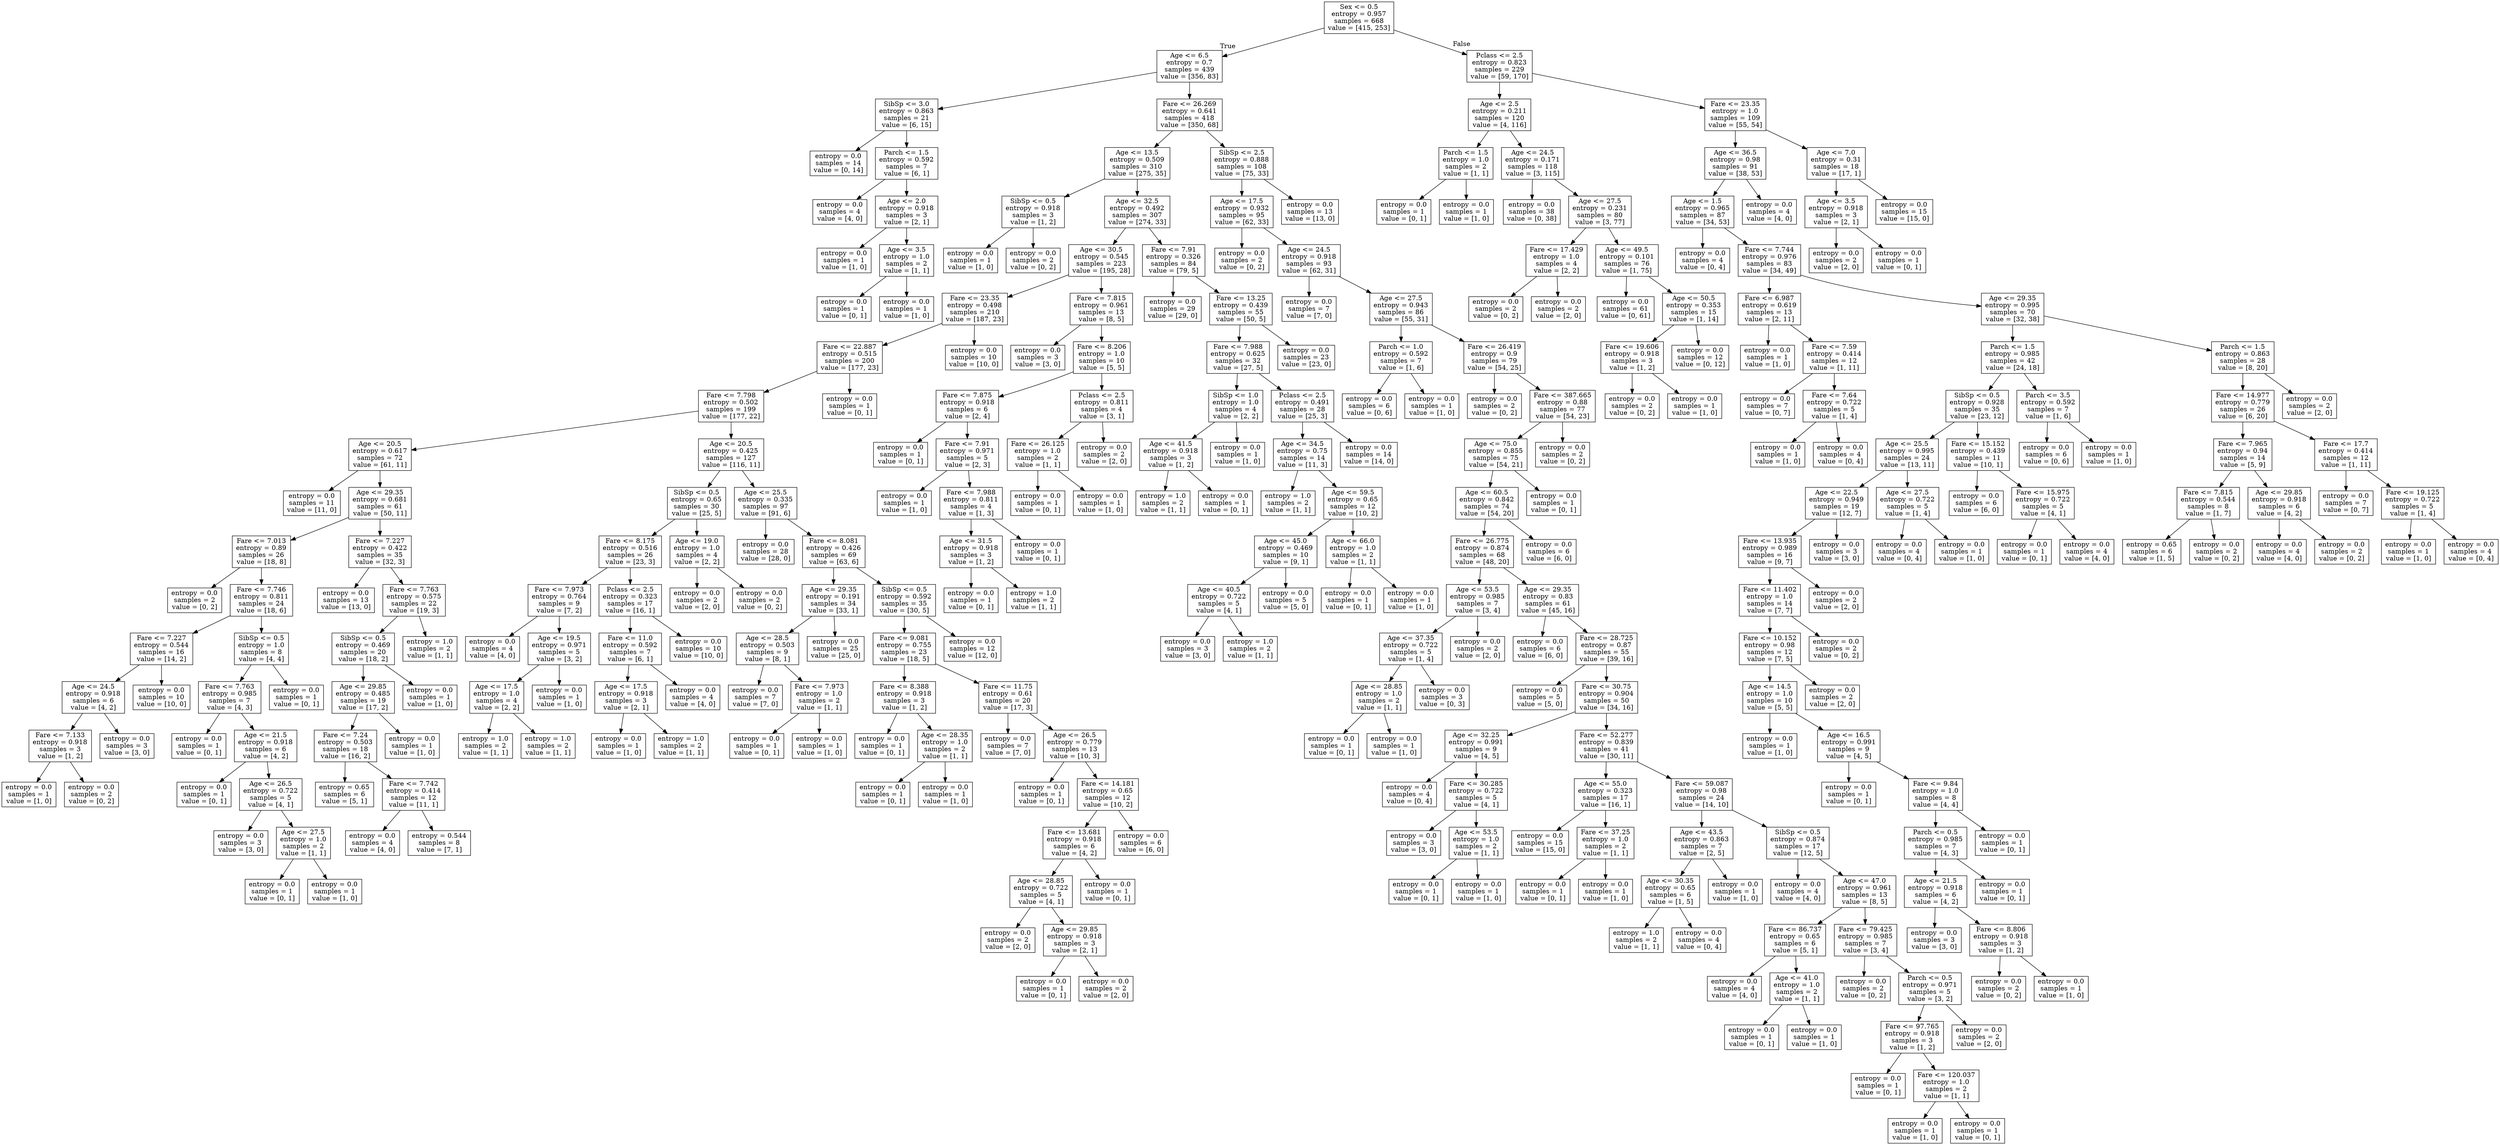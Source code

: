digraph Tree {
node [shape=box] ;
0 [label="Sex <= 0.5\nentropy = 0.957\nsamples = 668\nvalue = [415, 253]"] ;
1 [label="Age <= 6.5\nentropy = 0.7\nsamples = 439\nvalue = [356, 83]"] ;
0 -> 1 [labeldistance=2.5, labelangle=45, headlabel="True"] ;
2 [label="SibSp <= 3.0\nentropy = 0.863\nsamples = 21\nvalue = [6, 15]"] ;
1 -> 2 ;
3 [label="entropy = 0.0\nsamples = 14\nvalue = [0, 14]"] ;
2 -> 3 ;
4 [label="Parch <= 1.5\nentropy = 0.592\nsamples = 7\nvalue = [6, 1]"] ;
2 -> 4 ;
5 [label="entropy = 0.0\nsamples = 4\nvalue = [4, 0]"] ;
4 -> 5 ;
6 [label="Age <= 2.0\nentropy = 0.918\nsamples = 3\nvalue = [2, 1]"] ;
4 -> 6 ;
7 [label="entropy = 0.0\nsamples = 1\nvalue = [1, 0]"] ;
6 -> 7 ;
8 [label="Age <= 3.5\nentropy = 1.0\nsamples = 2\nvalue = [1, 1]"] ;
6 -> 8 ;
9 [label="entropy = 0.0\nsamples = 1\nvalue = [0, 1]"] ;
8 -> 9 ;
10 [label="entropy = 0.0\nsamples = 1\nvalue = [1, 0]"] ;
8 -> 10 ;
11 [label="Fare <= 26.269\nentropy = 0.641\nsamples = 418\nvalue = [350, 68]"] ;
1 -> 11 ;
12 [label="Age <= 13.5\nentropy = 0.509\nsamples = 310\nvalue = [275, 35]"] ;
11 -> 12 ;
13 [label="SibSp <= 0.5\nentropy = 0.918\nsamples = 3\nvalue = [1, 2]"] ;
12 -> 13 ;
14 [label="entropy = 0.0\nsamples = 1\nvalue = [1, 0]"] ;
13 -> 14 ;
15 [label="entropy = 0.0\nsamples = 2\nvalue = [0, 2]"] ;
13 -> 15 ;
16 [label="Age <= 32.5\nentropy = 0.492\nsamples = 307\nvalue = [274, 33]"] ;
12 -> 16 ;
17 [label="Age <= 30.5\nentropy = 0.545\nsamples = 223\nvalue = [195, 28]"] ;
16 -> 17 ;
18 [label="Fare <= 23.35\nentropy = 0.498\nsamples = 210\nvalue = [187, 23]"] ;
17 -> 18 ;
19 [label="Fare <= 22.887\nentropy = 0.515\nsamples = 200\nvalue = [177, 23]"] ;
18 -> 19 ;
20 [label="Fare <= 7.798\nentropy = 0.502\nsamples = 199\nvalue = [177, 22]"] ;
19 -> 20 ;
21 [label="Age <= 20.5\nentropy = 0.617\nsamples = 72\nvalue = [61, 11]"] ;
20 -> 21 ;
22 [label="entropy = 0.0\nsamples = 11\nvalue = [11, 0]"] ;
21 -> 22 ;
23 [label="Age <= 29.35\nentropy = 0.681\nsamples = 61\nvalue = [50, 11]"] ;
21 -> 23 ;
24 [label="Fare <= 7.013\nentropy = 0.89\nsamples = 26\nvalue = [18, 8]"] ;
23 -> 24 ;
25 [label="entropy = 0.0\nsamples = 2\nvalue = [0, 2]"] ;
24 -> 25 ;
26 [label="Fare <= 7.746\nentropy = 0.811\nsamples = 24\nvalue = [18, 6]"] ;
24 -> 26 ;
27 [label="Fare <= 7.227\nentropy = 0.544\nsamples = 16\nvalue = [14, 2]"] ;
26 -> 27 ;
28 [label="Age <= 24.5\nentropy = 0.918\nsamples = 6\nvalue = [4, 2]"] ;
27 -> 28 ;
29 [label="Fare <= 7.133\nentropy = 0.918\nsamples = 3\nvalue = [1, 2]"] ;
28 -> 29 ;
30 [label="entropy = 0.0\nsamples = 1\nvalue = [1, 0]"] ;
29 -> 30 ;
31 [label="entropy = 0.0\nsamples = 2\nvalue = [0, 2]"] ;
29 -> 31 ;
32 [label="entropy = 0.0\nsamples = 3\nvalue = [3, 0]"] ;
28 -> 32 ;
33 [label="entropy = 0.0\nsamples = 10\nvalue = [10, 0]"] ;
27 -> 33 ;
34 [label="SibSp <= 0.5\nentropy = 1.0\nsamples = 8\nvalue = [4, 4]"] ;
26 -> 34 ;
35 [label="Fare <= 7.763\nentropy = 0.985\nsamples = 7\nvalue = [4, 3]"] ;
34 -> 35 ;
36 [label="entropy = 0.0\nsamples = 1\nvalue = [0, 1]"] ;
35 -> 36 ;
37 [label="Age <= 21.5\nentropy = 0.918\nsamples = 6\nvalue = [4, 2]"] ;
35 -> 37 ;
38 [label="entropy = 0.0\nsamples = 1\nvalue = [0, 1]"] ;
37 -> 38 ;
39 [label="Age <= 26.5\nentropy = 0.722\nsamples = 5\nvalue = [4, 1]"] ;
37 -> 39 ;
40 [label="entropy = 0.0\nsamples = 3\nvalue = [3, 0]"] ;
39 -> 40 ;
41 [label="Age <= 27.5\nentropy = 1.0\nsamples = 2\nvalue = [1, 1]"] ;
39 -> 41 ;
42 [label="entropy = 0.0\nsamples = 1\nvalue = [0, 1]"] ;
41 -> 42 ;
43 [label="entropy = 0.0\nsamples = 1\nvalue = [1, 0]"] ;
41 -> 43 ;
44 [label="entropy = 0.0\nsamples = 1\nvalue = [0, 1]"] ;
34 -> 44 ;
45 [label="Fare <= 7.227\nentropy = 0.422\nsamples = 35\nvalue = [32, 3]"] ;
23 -> 45 ;
46 [label="entropy = 0.0\nsamples = 13\nvalue = [13, 0]"] ;
45 -> 46 ;
47 [label="Fare <= 7.763\nentropy = 0.575\nsamples = 22\nvalue = [19, 3]"] ;
45 -> 47 ;
48 [label="SibSp <= 0.5\nentropy = 0.469\nsamples = 20\nvalue = [18, 2]"] ;
47 -> 48 ;
49 [label="Age <= 29.85\nentropy = 0.485\nsamples = 19\nvalue = [17, 2]"] ;
48 -> 49 ;
50 [label="Fare <= 7.24\nentropy = 0.503\nsamples = 18\nvalue = [16, 2]"] ;
49 -> 50 ;
51 [label="entropy = 0.65\nsamples = 6\nvalue = [5, 1]"] ;
50 -> 51 ;
52 [label="Fare <= 7.742\nentropy = 0.414\nsamples = 12\nvalue = [11, 1]"] ;
50 -> 52 ;
53 [label="entropy = 0.0\nsamples = 4\nvalue = [4, 0]"] ;
52 -> 53 ;
54 [label="entropy = 0.544\nsamples = 8\nvalue = [7, 1]"] ;
52 -> 54 ;
55 [label="entropy = 0.0\nsamples = 1\nvalue = [1, 0]"] ;
49 -> 55 ;
56 [label="entropy = 0.0\nsamples = 1\nvalue = [1, 0]"] ;
48 -> 56 ;
57 [label="entropy = 1.0\nsamples = 2\nvalue = [1, 1]"] ;
47 -> 57 ;
58 [label="Age <= 20.5\nentropy = 0.425\nsamples = 127\nvalue = [116, 11]"] ;
20 -> 58 ;
59 [label="SibSp <= 0.5\nentropy = 0.65\nsamples = 30\nvalue = [25, 5]"] ;
58 -> 59 ;
60 [label="Fare <= 8.175\nentropy = 0.516\nsamples = 26\nvalue = [23, 3]"] ;
59 -> 60 ;
61 [label="Fare <= 7.973\nentropy = 0.764\nsamples = 9\nvalue = [7, 2]"] ;
60 -> 61 ;
62 [label="entropy = 0.0\nsamples = 4\nvalue = [4, 0]"] ;
61 -> 62 ;
63 [label="Age <= 19.5\nentropy = 0.971\nsamples = 5\nvalue = [3, 2]"] ;
61 -> 63 ;
64 [label="Age <= 17.5\nentropy = 1.0\nsamples = 4\nvalue = [2, 2]"] ;
63 -> 64 ;
65 [label="entropy = 1.0\nsamples = 2\nvalue = [1, 1]"] ;
64 -> 65 ;
66 [label="entropy = 1.0\nsamples = 2\nvalue = [1, 1]"] ;
64 -> 66 ;
67 [label="entropy = 0.0\nsamples = 1\nvalue = [1, 0]"] ;
63 -> 67 ;
68 [label="Pclass <= 2.5\nentropy = 0.323\nsamples = 17\nvalue = [16, 1]"] ;
60 -> 68 ;
69 [label="Fare <= 11.0\nentropy = 0.592\nsamples = 7\nvalue = [6, 1]"] ;
68 -> 69 ;
70 [label="Age <= 17.5\nentropy = 0.918\nsamples = 3\nvalue = [2, 1]"] ;
69 -> 70 ;
71 [label="entropy = 0.0\nsamples = 1\nvalue = [1, 0]"] ;
70 -> 71 ;
72 [label="entropy = 1.0\nsamples = 2\nvalue = [1, 1]"] ;
70 -> 72 ;
73 [label="entropy = 0.0\nsamples = 4\nvalue = [4, 0]"] ;
69 -> 73 ;
74 [label="entropy = 0.0\nsamples = 10\nvalue = [10, 0]"] ;
68 -> 74 ;
75 [label="Age <= 19.0\nentropy = 1.0\nsamples = 4\nvalue = [2, 2]"] ;
59 -> 75 ;
76 [label="entropy = 0.0\nsamples = 2\nvalue = [2, 0]"] ;
75 -> 76 ;
77 [label="entropy = 0.0\nsamples = 2\nvalue = [0, 2]"] ;
75 -> 77 ;
78 [label="Age <= 25.5\nentropy = 0.335\nsamples = 97\nvalue = [91, 6]"] ;
58 -> 78 ;
79 [label="entropy = 0.0\nsamples = 28\nvalue = [28, 0]"] ;
78 -> 79 ;
80 [label="Fare <= 8.081\nentropy = 0.426\nsamples = 69\nvalue = [63, 6]"] ;
78 -> 80 ;
81 [label="Age <= 29.35\nentropy = 0.191\nsamples = 34\nvalue = [33, 1]"] ;
80 -> 81 ;
82 [label="Age <= 28.5\nentropy = 0.503\nsamples = 9\nvalue = [8, 1]"] ;
81 -> 82 ;
83 [label="entropy = 0.0\nsamples = 7\nvalue = [7, 0]"] ;
82 -> 83 ;
84 [label="Fare <= 7.973\nentropy = 1.0\nsamples = 2\nvalue = [1, 1]"] ;
82 -> 84 ;
85 [label="entropy = 0.0\nsamples = 1\nvalue = [0, 1]"] ;
84 -> 85 ;
86 [label="entropy = 0.0\nsamples = 1\nvalue = [1, 0]"] ;
84 -> 86 ;
87 [label="entropy = 0.0\nsamples = 25\nvalue = [25, 0]"] ;
81 -> 87 ;
88 [label="SibSp <= 0.5\nentropy = 0.592\nsamples = 35\nvalue = [30, 5]"] ;
80 -> 88 ;
89 [label="Fare <= 9.081\nentropy = 0.755\nsamples = 23\nvalue = [18, 5]"] ;
88 -> 89 ;
90 [label="Fare <= 8.388\nentropy = 0.918\nsamples = 3\nvalue = [1, 2]"] ;
89 -> 90 ;
91 [label="entropy = 0.0\nsamples = 1\nvalue = [0, 1]"] ;
90 -> 91 ;
92 [label="Age <= 28.35\nentropy = 1.0\nsamples = 2\nvalue = [1, 1]"] ;
90 -> 92 ;
93 [label="entropy = 0.0\nsamples = 1\nvalue = [0, 1]"] ;
92 -> 93 ;
94 [label="entropy = 0.0\nsamples = 1\nvalue = [1, 0]"] ;
92 -> 94 ;
95 [label="Fare <= 11.75\nentropy = 0.61\nsamples = 20\nvalue = [17, 3]"] ;
89 -> 95 ;
96 [label="entropy = 0.0\nsamples = 7\nvalue = [7, 0]"] ;
95 -> 96 ;
97 [label="Age <= 26.5\nentropy = 0.779\nsamples = 13\nvalue = [10, 3]"] ;
95 -> 97 ;
98 [label="entropy = 0.0\nsamples = 1\nvalue = [0, 1]"] ;
97 -> 98 ;
99 [label="Fare <= 14.181\nentropy = 0.65\nsamples = 12\nvalue = [10, 2]"] ;
97 -> 99 ;
100 [label="Fare <= 13.681\nentropy = 0.918\nsamples = 6\nvalue = [4, 2]"] ;
99 -> 100 ;
101 [label="Age <= 28.85\nentropy = 0.722\nsamples = 5\nvalue = [4, 1]"] ;
100 -> 101 ;
102 [label="entropy = 0.0\nsamples = 2\nvalue = [2, 0]"] ;
101 -> 102 ;
103 [label="Age <= 29.85\nentropy = 0.918\nsamples = 3\nvalue = [2, 1]"] ;
101 -> 103 ;
104 [label="entropy = 0.0\nsamples = 1\nvalue = [0, 1]"] ;
103 -> 104 ;
105 [label="entropy = 0.0\nsamples = 2\nvalue = [2, 0]"] ;
103 -> 105 ;
106 [label="entropy = 0.0\nsamples = 1\nvalue = [0, 1]"] ;
100 -> 106 ;
107 [label="entropy = 0.0\nsamples = 6\nvalue = [6, 0]"] ;
99 -> 107 ;
108 [label="entropy = 0.0\nsamples = 12\nvalue = [12, 0]"] ;
88 -> 108 ;
109 [label="entropy = 0.0\nsamples = 1\nvalue = [0, 1]"] ;
19 -> 109 ;
110 [label="entropy = 0.0\nsamples = 10\nvalue = [10, 0]"] ;
18 -> 110 ;
111 [label="Fare <= 7.815\nentropy = 0.961\nsamples = 13\nvalue = [8, 5]"] ;
17 -> 111 ;
112 [label="entropy = 0.0\nsamples = 3\nvalue = [3, 0]"] ;
111 -> 112 ;
113 [label="Fare <= 8.206\nentropy = 1.0\nsamples = 10\nvalue = [5, 5]"] ;
111 -> 113 ;
114 [label="Fare <= 7.875\nentropy = 0.918\nsamples = 6\nvalue = [2, 4]"] ;
113 -> 114 ;
115 [label="entropy = 0.0\nsamples = 1\nvalue = [0, 1]"] ;
114 -> 115 ;
116 [label="Fare <= 7.91\nentropy = 0.971\nsamples = 5\nvalue = [2, 3]"] ;
114 -> 116 ;
117 [label="entropy = 0.0\nsamples = 1\nvalue = [1, 0]"] ;
116 -> 117 ;
118 [label="Fare <= 7.988\nentropy = 0.811\nsamples = 4\nvalue = [1, 3]"] ;
116 -> 118 ;
119 [label="Age <= 31.5\nentropy = 0.918\nsamples = 3\nvalue = [1, 2]"] ;
118 -> 119 ;
120 [label="entropy = 0.0\nsamples = 1\nvalue = [0, 1]"] ;
119 -> 120 ;
121 [label="entropy = 1.0\nsamples = 2\nvalue = [1, 1]"] ;
119 -> 121 ;
122 [label="entropy = 0.0\nsamples = 1\nvalue = [0, 1]"] ;
118 -> 122 ;
123 [label="Pclass <= 2.5\nentropy = 0.811\nsamples = 4\nvalue = [3, 1]"] ;
113 -> 123 ;
124 [label="Fare <= 26.125\nentropy = 1.0\nsamples = 2\nvalue = [1, 1]"] ;
123 -> 124 ;
125 [label="entropy = 0.0\nsamples = 1\nvalue = [0, 1]"] ;
124 -> 125 ;
126 [label="entropy = 0.0\nsamples = 1\nvalue = [1, 0]"] ;
124 -> 126 ;
127 [label="entropy = 0.0\nsamples = 2\nvalue = [2, 0]"] ;
123 -> 127 ;
128 [label="Fare <= 7.91\nentropy = 0.326\nsamples = 84\nvalue = [79, 5]"] ;
16 -> 128 ;
129 [label="entropy = 0.0\nsamples = 29\nvalue = [29, 0]"] ;
128 -> 129 ;
130 [label="Fare <= 13.25\nentropy = 0.439\nsamples = 55\nvalue = [50, 5]"] ;
128 -> 130 ;
131 [label="Fare <= 7.988\nentropy = 0.625\nsamples = 32\nvalue = [27, 5]"] ;
130 -> 131 ;
132 [label="SibSp <= 1.0\nentropy = 1.0\nsamples = 4\nvalue = [2, 2]"] ;
131 -> 132 ;
133 [label="Age <= 41.5\nentropy = 0.918\nsamples = 3\nvalue = [1, 2]"] ;
132 -> 133 ;
134 [label="entropy = 1.0\nsamples = 2\nvalue = [1, 1]"] ;
133 -> 134 ;
135 [label="entropy = 0.0\nsamples = 1\nvalue = [0, 1]"] ;
133 -> 135 ;
136 [label="entropy = 0.0\nsamples = 1\nvalue = [1, 0]"] ;
132 -> 136 ;
137 [label="Pclass <= 2.5\nentropy = 0.491\nsamples = 28\nvalue = [25, 3]"] ;
131 -> 137 ;
138 [label="Age <= 34.5\nentropy = 0.75\nsamples = 14\nvalue = [11, 3]"] ;
137 -> 138 ;
139 [label="entropy = 1.0\nsamples = 2\nvalue = [1, 1]"] ;
138 -> 139 ;
140 [label="Age <= 59.5\nentropy = 0.65\nsamples = 12\nvalue = [10, 2]"] ;
138 -> 140 ;
141 [label="Age <= 45.0\nentropy = 0.469\nsamples = 10\nvalue = [9, 1]"] ;
140 -> 141 ;
142 [label="Age <= 40.5\nentropy = 0.722\nsamples = 5\nvalue = [4, 1]"] ;
141 -> 142 ;
143 [label="entropy = 0.0\nsamples = 3\nvalue = [3, 0]"] ;
142 -> 143 ;
144 [label="entropy = 1.0\nsamples = 2\nvalue = [1, 1]"] ;
142 -> 144 ;
145 [label="entropy = 0.0\nsamples = 5\nvalue = [5, 0]"] ;
141 -> 145 ;
146 [label="Age <= 66.0\nentropy = 1.0\nsamples = 2\nvalue = [1, 1]"] ;
140 -> 146 ;
147 [label="entropy = 0.0\nsamples = 1\nvalue = [0, 1]"] ;
146 -> 147 ;
148 [label="entropy = 0.0\nsamples = 1\nvalue = [1, 0]"] ;
146 -> 148 ;
149 [label="entropy = 0.0\nsamples = 14\nvalue = [14, 0]"] ;
137 -> 149 ;
150 [label="entropy = 0.0\nsamples = 23\nvalue = [23, 0]"] ;
130 -> 150 ;
151 [label="SibSp <= 2.5\nentropy = 0.888\nsamples = 108\nvalue = [75, 33]"] ;
11 -> 151 ;
152 [label="Age <= 17.5\nentropy = 0.932\nsamples = 95\nvalue = [62, 33]"] ;
151 -> 152 ;
153 [label="entropy = 0.0\nsamples = 2\nvalue = [0, 2]"] ;
152 -> 153 ;
154 [label="Age <= 24.5\nentropy = 0.918\nsamples = 93\nvalue = [62, 31]"] ;
152 -> 154 ;
155 [label="entropy = 0.0\nsamples = 7\nvalue = [7, 0]"] ;
154 -> 155 ;
156 [label="Age <= 27.5\nentropy = 0.943\nsamples = 86\nvalue = [55, 31]"] ;
154 -> 156 ;
157 [label="Parch <= 1.0\nentropy = 0.592\nsamples = 7\nvalue = [1, 6]"] ;
156 -> 157 ;
158 [label="entropy = 0.0\nsamples = 6\nvalue = [0, 6]"] ;
157 -> 158 ;
159 [label="entropy = 0.0\nsamples = 1\nvalue = [1, 0]"] ;
157 -> 159 ;
160 [label="Fare <= 26.419\nentropy = 0.9\nsamples = 79\nvalue = [54, 25]"] ;
156 -> 160 ;
161 [label="entropy = 0.0\nsamples = 2\nvalue = [0, 2]"] ;
160 -> 161 ;
162 [label="Fare <= 387.665\nentropy = 0.88\nsamples = 77\nvalue = [54, 23]"] ;
160 -> 162 ;
163 [label="Age <= 75.0\nentropy = 0.855\nsamples = 75\nvalue = [54, 21]"] ;
162 -> 163 ;
164 [label="Age <= 60.5\nentropy = 0.842\nsamples = 74\nvalue = [54, 20]"] ;
163 -> 164 ;
165 [label="Fare <= 26.775\nentropy = 0.874\nsamples = 68\nvalue = [48, 20]"] ;
164 -> 165 ;
166 [label="Age <= 53.5\nentropy = 0.985\nsamples = 7\nvalue = [3, 4]"] ;
165 -> 166 ;
167 [label="Age <= 37.35\nentropy = 0.722\nsamples = 5\nvalue = [1, 4]"] ;
166 -> 167 ;
168 [label="Age <= 28.85\nentropy = 1.0\nsamples = 2\nvalue = [1, 1]"] ;
167 -> 168 ;
169 [label="entropy = 0.0\nsamples = 1\nvalue = [0, 1]"] ;
168 -> 169 ;
170 [label="entropy = 0.0\nsamples = 1\nvalue = [1, 0]"] ;
168 -> 170 ;
171 [label="entropy = 0.0\nsamples = 3\nvalue = [0, 3]"] ;
167 -> 171 ;
172 [label="entropy = 0.0\nsamples = 2\nvalue = [2, 0]"] ;
166 -> 172 ;
173 [label="Age <= 29.35\nentropy = 0.83\nsamples = 61\nvalue = [45, 16]"] ;
165 -> 173 ;
174 [label="entropy = 0.0\nsamples = 6\nvalue = [6, 0]"] ;
173 -> 174 ;
175 [label="Fare <= 28.725\nentropy = 0.87\nsamples = 55\nvalue = [39, 16]"] ;
173 -> 175 ;
176 [label="entropy = 0.0\nsamples = 5\nvalue = [5, 0]"] ;
175 -> 176 ;
177 [label="Fare <= 30.75\nentropy = 0.904\nsamples = 50\nvalue = [34, 16]"] ;
175 -> 177 ;
178 [label="Age <= 32.25\nentropy = 0.991\nsamples = 9\nvalue = [4, 5]"] ;
177 -> 178 ;
179 [label="entropy = 0.0\nsamples = 4\nvalue = [0, 4]"] ;
178 -> 179 ;
180 [label="Fare <= 30.285\nentropy = 0.722\nsamples = 5\nvalue = [4, 1]"] ;
178 -> 180 ;
181 [label="entropy = 0.0\nsamples = 3\nvalue = [3, 0]"] ;
180 -> 181 ;
182 [label="Age <= 53.5\nentropy = 1.0\nsamples = 2\nvalue = [1, 1]"] ;
180 -> 182 ;
183 [label="entropy = 0.0\nsamples = 1\nvalue = [0, 1]"] ;
182 -> 183 ;
184 [label="entropy = 0.0\nsamples = 1\nvalue = [1, 0]"] ;
182 -> 184 ;
185 [label="Fare <= 52.277\nentropy = 0.839\nsamples = 41\nvalue = [30, 11]"] ;
177 -> 185 ;
186 [label="Age <= 55.0\nentropy = 0.323\nsamples = 17\nvalue = [16, 1]"] ;
185 -> 186 ;
187 [label="entropy = 0.0\nsamples = 15\nvalue = [15, 0]"] ;
186 -> 187 ;
188 [label="Fare <= 37.25\nentropy = 1.0\nsamples = 2\nvalue = [1, 1]"] ;
186 -> 188 ;
189 [label="entropy = 0.0\nsamples = 1\nvalue = [0, 1]"] ;
188 -> 189 ;
190 [label="entropy = 0.0\nsamples = 1\nvalue = [1, 0]"] ;
188 -> 190 ;
191 [label="Fare <= 59.087\nentropy = 0.98\nsamples = 24\nvalue = [14, 10]"] ;
185 -> 191 ;
192 [label="Age <= 43.5\nentropy = 0.863\nsamples = 7\nvalue = [2, 5]"] ;
191 -> 192 ;
193 [label="Age <= 30.35\nentropy = 0.65\nsamples = 6\nvalue = [1, 5]"] ;
192 -> 193 ;
194 [label="entropy = 1.0\nsamples = 2\nvalue = [1, 1]"] ;
193 -> 194 ;
195 [label="entropy = 0.0\nsamples = 4\nvalue = [0, 4]"] ;
193 -> 195 ;
196 [label="entropy = 0.0\nsamples = 1\nvalue = [1, 0]"] ;
192 -> 196 ;
197 [label="SibSp <= 0.5\nentropy = 0.874\nsamples = 17\nvalue = [12, 5]"] ;
191 -> 197 ;
198 [label="entropy = 0.0\nsamples = 4\nvalue = [4, 0]"] ;
197 -> 198 ;
199 [label="Age <= 47.0\nentropy = 0.961\nsamples = 13\nvalue = [8, 5]"] ;
197 -> 199 ;
200 [label="Fare <= 86.737\nentropy = 0.65\nsamples = 6\nvalue = [5, 1]"] ;
199 -> 200 ;
201 [label="entropy = 0.0\nsamples = 4\nvalue = [4, 0]"] ;
200 -> 201 ;
202 [label="Age <= 41.0\nentropy = 1.0\nsamples = 2\nvalue = [1, 1]"] ;
200 -> 202 ;
203 [label="entropy = 0.0\nsamples = 1\nvalue = [0, 1]"] ;
202 -> 203 ;
204 [label="entropy = 0.0\nsamples = 1\nvalue = [1, 0]"] ;
202 -> 204 ;
205 [label="Fare <= 79.425\nentropy = 0.985\nsamples = 7\nvalue = [3, 4]"] ;
199 -> 205 ;
206 [label="entropy = 0.0\nsamples = 2\nvalue = [0, 2]"] ;
205 -> 206 ;
207 [label="Parch <= 0.5\nentropy = 0.971\nsamples = 5\nvalue = [3, 2]"] ;
205 -> 207 ;
208 [label="Fare <= 97.765\nentropy = 0.918\nsamples = 3\nvalue = [1, 2]"] ;
207 -> 208 ;
209 [label="entropy = 0.0\nsamples = 1\nvalue = [0, 1]"] ;
208 -> 209 ;
210 [label="Fare <= 120.037\nentropy = 1.0\nsamples = 2\nvalue = [1, 1]"] ;
208 -> 210 ;
211 [label="entropy = 0.0\nsamples = 1\nvalue = [1, 0]"] ;
210 -> 211 ;
212 [label="entropy = 0.0\nsamples = 1\nvalue = [0, 1]"] ;
210 -> 212 ;
213 [label="entropy = 0.0\nsamples = 2\nvalue = [2, 0]"] ;
207 -> 213 ;
214 [label="entropy = 0.0\nsamples = 6\nvalue = [6, 0]"] ;
164 -> 214 ;
215 [label="entropy = 0.0\nsamples = 1\nvalue = [0, 1]"] ;
163 -> 215 ;
216 [label="entropy = 0.0\nsamples = 2\nvalue = [0, 2]"] ;
162 -> 216 ;
217 [label="entropy = 0.0\nsamples = 13\nvalue = [13, 0]"] ;
151 -> 217 ;
218 [label="Pclass <= 2.5\nentropy = 0.823\nsamples = 229\nvalue = [59, 170]"] ;
0 -> 218 [labeldistance=2.5, labelangle=-45, headlabel="False"] ;
219 [label="Age <= 2.5\nentropy = 0.211\nsamples = 120\nvalue = [4, 116]"] ;
218 -> 219 ;
220 [label="Parch <= 1.5\nentropy = 1.0\nsamples = 2\nvalue = [1, 1]"] ;
219 -> 220 ;
221 [label="entropy = 0.0\nsamples = 1\nvalue = [0, 1]"] ;
220 -> 221 ;
222 [label="entropy = 0.0\nsamples = 1\nvalue = [1, 0]"] ;
220 -> 222 ;
223 [label="Age <= 24.5\nentropy = 0.171\nsamples = 118\nvalue = [3, 115]"] ;
219 -> 223 ;
224 [label="entropy = 0.0\nsamples = 38\nvalue = [0, 38]"] ;
223 -> 224 ;
225 [label="Age <= 27.5\nentropy = 0.231\nsamples = 80\nvalue = [3, 77]"] ;
223 -> 225 ;
226 [label="Fare <= 17.429\nentropy = 1.0\nsamples = 4\nvalue = [2, 2]"] ;
225 -> 226 ;
227 [label="entropy = 0.0\nsamples = 2\nvalue = [0, 2]"] ;
226 -> 227 ;
228 [label="entropy = 0.0\nsamples = 2\nvalue = [2, 0]"] ;
226 -> 228 ;
229 [label="Age <= 49.5\nentropy = 0.101\nsamples = 76\nvalue = [1, 75]"] ;
225 -> 229 ;
230 [label="entropy = 0.0\nsamples = 61\nvalue = [0, 61]"] ;
229 -> 230 ;
231 [label="Age <= 50.5\nentropy = 0.353\nsamples = 15\nvalue = [1, 14]"] ;
229 -> 231 ;
232 [label="Fare <= 19.606\nentropy = 0.918\nsamples = 3\nvalue = [1, 2]"] ;
231 -> 232 ;
233 [label="entropy = 0.0\nsamples = 2\nvalue = [0, 2]"] ;
232 -> 233 ;
234 [label="entropy = 0.0\nsamples = 1\nvalue = [1, 0]"] ;
232 -> 234 ;
235 [label="entropy = 0.0\nsamples = 12\nvalue = [0, 12]"] ;
231 -> 235 ;
236 [label="Fare <= 23.35\nentropy = 1.0\nsamples = 109\nvalue = [55, 54]"] ;
218 -> 236 ;
237 [label="Age <= 36.5\nentropy = 0.98\nsamples = 91\nvalue = [38, 53]"] ;
236 -> 237 ;
238 [label="Age <= 1.5\nentropy = 0.965\nsamples = 87\nvalue = [34, 53]"] ;
237 -> 238 ;
239 [label="entropy = 0.0\nsamples = 4\nvalue = [0, 4]"] ;
238 -> 239 ;
240 [label="Fare <= 7.744\nentropy = 0.976\nsamples = 83\nvalue = [34, 49]"] ;
238 -> 240 ;
241 [label="Fare <= 6.987\nentropy = 0.619\nsamples = 13\nvalue = [2, 11]"] ;
240 -> 241 ;
242 [label="entropy = 0.0\nsamples = 1\nvalue = [1, 0]"] ;
241 -> 242 ;
243 [label="Fare <= 7.59\nentropy = 0.414\nsamples = 12\nvalue = [1, 11]"] ;
241 -> 243 ;
244 [label="entropy = 0.0\nsamples = 7\nvalue = [0, 7]"] ;
243 -> 244 ;
245 [label="Fare <= 7.64\nentropy = 0.722\nsamples = 5\nvalue = [1, 4]"] ;
243 -> 245 ;
246 [label="entropy = 0.0\nsamples = 1\nvalue = [1, 0]"] ;
245 -> 246 ;
247 [label="entropy = 0.0\nsamples = 4\nvalue = [0, 4]"] ;
245 -> 247 ;
248 [label="Age <= 29.35\nentropy = 0.995\nsamples = 70\nvalue = [32, 38]"] ;
240 -> 248 ;
249 [label="Parch <= 1.5\nentropy = 0.985\nsamples = 42\nvalue = [24, 18]"] ;
248 -> 249 ;
250 [label="SibSp <= 0.5\nentropy = 0.928\nsamples = 35\nvalue = [23, 12]"] ;
249 -> 250 ;
251 [label="Age <= 25.5\nentropy = 0.995\nsamples = 24\nvalue = [13, 11]"] ;
250 -> 251 ;
252 [label="Age <= 22.5\nentropy = 0.949\nsamples = 19\nvalue = [12, 7]"] ;
251 -> 252 ;
253 [label="Fare <= 13.935\nentropy = 0.989\nsamples = 16\nvalue = [9, 7]"] ;
252 -> 253 ;
254 [label="Fare <= 11.402\nentropy = 1.0\nsamples = 14\nvalue = [7, 7]"] ;
253 -> 254 ;
255 [label="Fare <= 10.152\nentropy = 0.98\nsamples = 12\nvalue = [7, 5]"] ;
254 -> 255 ;
256 [label="Age <= 14.5\nentropy = 1.0\nsamples = 10\nvalue = [5, 5]"] ;
255 -> 256 ;
257 [label="entropy = 0.0\nsamples = 1\nvalue = [1, 0]"] ;
256 -> 257 ;
258 [label="Age <= 16.5\nentropy = 0.991\nsamples = 9\nvalue = [4, 5]"] ;
256 -> 258 ;
259 [label="entropy = 0.0\nsamples = 1\nvalue = [0, 1]"] ;
258 -> 259 ;
260 [label="Fare <= 9.84\nentropy = 1.0\nsamples = 8\nvalue = [4, 4]"] ;
258 -> 260 ;
261 [label="Parch <= 0.5\nentropy = 0.985\nsamples = 7\nvalue = [4, 3]"] ;
260 -> 261 ;
262 [label="Age <= 21.5\nentropy = 0.918\nsamples = 6\nvalue = [4, 2]"] ;
261 -> 262 ;
263 [label="entropy = 0.0\nsamples = 3\nvalue = [3, 0]"] ;
262 -> 263 ;
264 [label="Fare <= 8.806\nentropy = 0.918\nsamples = 3\nvalue = [1, 2]"] ;
262 -> 264 ;
265 [label="entropy = 0.0\nsamples = 2\nvalue = [0, 2]"] ;
264 -> 265 ;
266 [label="entropy = 0.0\nsamples = 1\nvalue = [1, 0]"] ;
264 -> 266 ;
267 [label="entropy = 0.0\nsamples = 1\nvalue = [0, 1]"] ;
261 -> 267 ;
268 [label="entropy = 0.0\nsamples = 1\nvalue = [0, 1]"] ;
260 -> 268 ;
269 [label="entropy = 0.0\nsamples = 2\nvalue = [2, 0]"] ;
255 -> 269 ;
270 [label="entropy = 0.0\nsamples = 2\nvalue = [0, 2]"] ;
254 -> 270 ;
271 [label="entropy = 0.0\nsamples = 2\nvalue = [2, 0]"] ;
253 -> 271 ;
272 [label="entropy = 0.0\nsamples = 3\nvalue = [3, 0]"] ;
252 -> 272 ;
273 [label="Age <= 27.5\nentropy = 0.722\nsamples = 5\nvalue = [1, 4]"] ;
251 -> 273 ;
274 [label="entropy = 0.0\nsamples = 4\nvalue = [0, 4]"] ;
273 -> 274 ;
275 [label="entropy = 0.0\nsamples = 1\nvalue = [1, 0]"] ;
273 -> 275 ;
276 [label="Fare <= 15.152\nentropy = 0.439\nsamples = 11\nvalue = [10, 1]"] ;
250 -> 276 ;
277 [label="entropy = 0.0\nsamples = 6\nvalue = [6, 0]"] ;
276 -> 277 ;
278 [label="Fare <= 15.975\nentropy = 0.722\nsamples = 5\nvalue = [4, 1]"] ;
276 -> 278 ;
279 [label="entropy = 0.0\nsamples = 1\nvalue = [0, 1]"] ;
278 -> 279 ;
280 [label="entropy = 0.0\nsamples = 4\nvalue = [4, 0]"] ;
278 -> 280 ;
281 [label="Parch <= 3.5\nentropy = 0.592\nsamples = 7\nvalue = [1, 6]"] ;
249 -> 281 ;
282 [label="entropy = 0.0\nsamples = 6\nvalue = [0, 6]"] ;
281 -> 282 ;
283 [label="entropy = 0.0\nsamples = 1\nvalue = [1, 0]"] ;
281 -> 283 ;
284 [label="Parch <= 1.5\nentropy = 0.863\nsamples = 28\nvalue = [8, 20]"] ;
248 -> 284 ;
285 [label="Fare <= 14.977\nentropy = 0.779\nsamples = 26\nvalue = [6, 20]"] ;
284 -> 285 ;
286 [label="Fare <= 7.965\nentropy = 0.94\nsamples = 14\nvalue = [5, 9]"] ;
285 -> 286 ;
287 [label="Fare <= 7.815\nentropy = 0.544\nsamples = 8\nvalue = [1, 7]"] ;
286 -> 287 ;
288 [label="entropy = 0.65\nsamples = 6\nvalue = [1, 5]"] ;
287 -> 288 ;
289 [label="entropy = 0.0\nsamples = 2\nvalue = [0, 2]"] ;
287 -> 289 ;
290 [label="Age <= 29.85\nentropy = 0.918\nsamples = 6\nvalue = [4, 2]"] ;
286 -> 290 ;
291 [label="entropy = 0.0\nsamples = 4\nvalue = [4, 0]"] ;
290 -> 291 ;
292 [label="entropy = 0.0\nsamples = 2\nvalue = [0, 2]"] ;
290 -> 292 ;
293 [label="Fare <= 17.7\nentropy = 0.414\nsamples = 12\nvalue = [1, 11]"] ;
285 -> 293 ;
294 [label="entropy = 0.0\nsamples = 7\nvalue = [0, 7]"] ;
293 -> 294 ;
295 [label="Fare <= 19.125\nentropy = 0.722\nsamples = 5\nvalue = [1, 4]"] ;
293 -> 295 ;
296 [label="entropy = 0.0\nsamples = 1\nvalue = [1, 0]"] ;
295 -> 296 ;
297 [label="entropy = 0.0\nsamples = 4\nvalue = [0, 4]"] ;
295 -> 297 ;
298 [label="entropy = 0.0\nsamples = 2\nvalue = [2, 0]"] ;
284 -> 298 ;
299 [label="entropy = 0.0\nsamples = 4\nvalue = [4, 0]"] ;
237 -> 299 ;
300 [label="Age <= 7.0\nentropy = 0.31\nsamples = 18\nvalue = [17, 1]"] ;
236 -> 300 ;
301 [label="Age <= 3.5\nentropy = 0.918\nsamples = 3\nvalue = [2, 1]"] ;
300 -> 301 ;
302 [label="entropy = 0.0\nsamples = 2\nvalue = [2, 0]"] ;
301 -> 302 ;
303 [label="entropy = 0.0\nsamples = 1\nvalue = [0, 1]"] ;
301 -> 303 ;
304 [label="entropy = 0.0\nsamples = 15\nvalue = [15, 0]"] ;
300 -> 304 ;
}